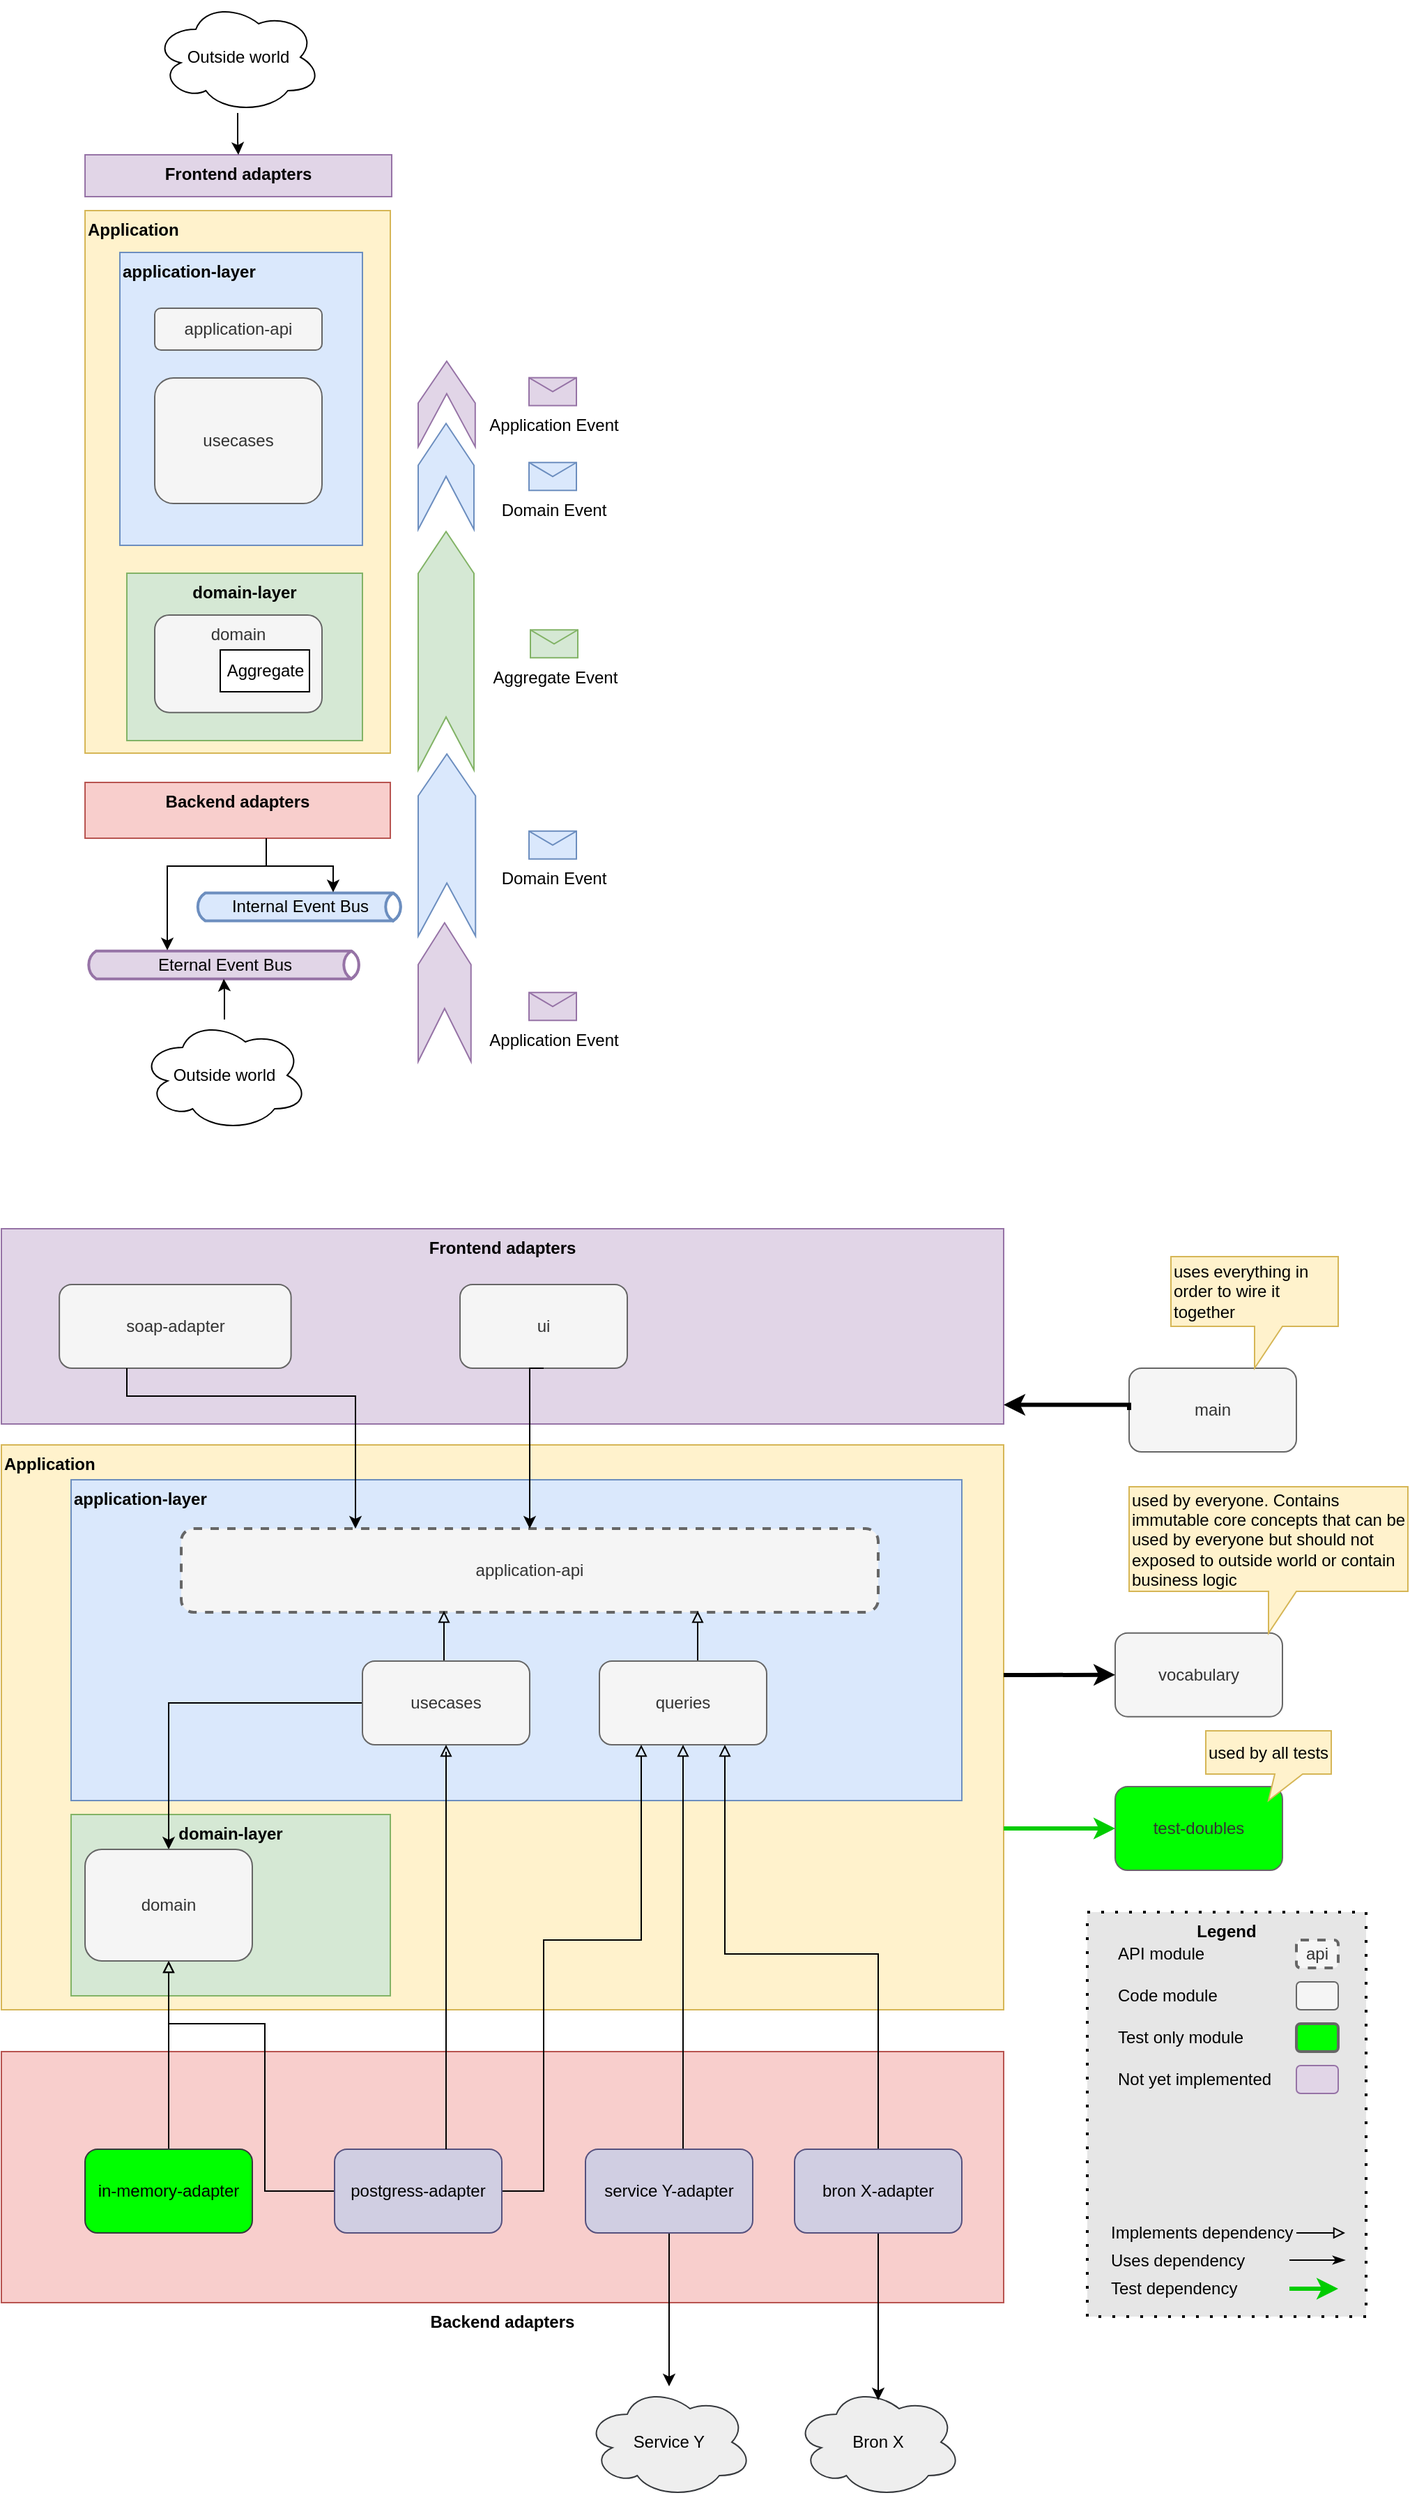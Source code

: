 <mxfile version="13.7.9" type="device"><diagram id="AAR1mRfeiqQyKMKh30_z" name="Page-1"><mxGraphModel dx="1928" dy="2856" grid="1" gridSize="10" guides="1" tooltips="1" connect="1" arrows="1" fold="1" page="1" pageScale="1" pageWidth="827" pageHeight="1169" math="0" shadow="0"><root><mxCell id="0"/><mxCell id="1" parent="0"/><mxCell id="dkDEsUe8K2UwR5xSYzfA-41" value="Backend adapters" style="rounded=0;whiteSpace=wrap;html=1;fontStyle=1;verticalAlign=top;fillColor=#f8cecc;strokeColor=#b85450;align=center;labelPosition=center;verticalLabelPosition=bottom;" parent="1" vertex="1"><mxGeometry x="841" y="710" width="719" height="180" as="geometry"/></mxCell><mxCell id="dkDEsUe8K2UwR5xSYzfA-44" value="&lt;b&gt;Application&lt;/b&gt;" style="rounded=0;whiteSpace=wrap;html=1;fillColor=#fff2cc;strokeColor=#d6b656;verticalAlign=top;align=left;" parent="1" vertex="1"><mxGeometry x="841" y="275" width="719" height="405" as="geometry"/></mxCell><mxCell id="dkDEsUe8K2UwR5xSYzfA-39" value="&lt;b&gt;domain-layer&lt;/b&gt;" style="rounded=0;whiteSpace=wrap;html=1;fillColor=#d5e8d4;strokeColor=#82b366;verticalAlign=top;" parent="1" vertex="1"><mxGeometry x="891" y="540" width="229" height="130" as="geometry"/></mxCell><mxCell id="dkDEsUe8K2UwR5xSYzfA-38" value="&lt;b&gt;application-layer&lt;/b&gt;" style="rounded=0;whiteSpace=wrap;html=1;fillColor=#dae8fc;strokeColor=#6c8ebf;align=left;verticalAlign=top;" parent="1" vertex="1"><mxGeometry x="891" y="300" width="639" height="230" as="geometry"/></mxCell><mxCell id="dkDEsUe8K2UwR5xSYzfA-35" value="" style="group;align=center;verticalAlign=middle;" parent="1" vertex="1" connectable="0"><mxGeometry x="841" y="120" width="719" height="140" as="geometry"/></mxCell><mxCell id="dkDEsUe8K2UwR5xSYzfA-36" value="Frontend adapters" style="rounded=0;whiteSpace=wrap;html=1;fontStyle=1;verticalAlign=top;fillColor=#e1d5e7;strokeColor=#9673a6;align=center;" parent="dkDEsUe8K2UwR5xSYzfA-35" vertex="1"><mxGeometry width="719" height="140" as="geometry"/></mxCell><mxCell id="dkDEsUe8K2UwR5xSYzfA-6" value="soap-adapter" style="rounded=1;whiteSpace=wrap;html=1;fillColor=#f5f5f5;strokeColor=#666666;fontColor=#333333;" parent="dkDEsUe8K2UwR5xSYzfA-35" vertex="1"><mxGeometry x="41.561" y="40" width="166.243" height="60" as="geometry"/></mxCell><mxCell id="dkDEsUe8K2UwR5xSYzfA-28" value="ui" style="rounded=1;whiteSpace=wrap;html=1;fillColor=#f5f5f5;strokeColor=#666666;fontColor=#333333;" parent="dkDEsUe8K2UwR5xSYzfA-35" vertex="1"><mxGeometry x="329" y="40" width="120" height="60" as="geometry"/></mxCell><mxCell id="afunvuE3y6TMBr8Yz1NC-7" value="&lt;b&gt;Application&lt;/b&gt;" style="whiteSpace=wrap;html=1;fillColor=#fff2cc;strokeColor=#d6b656;verticalAlign=top;align=left;" parent="1" vertex="1"><mxGeometry x="901" y="-610" width="219" height="389" as="geometry"/></mxCell><mxCell id="afunvuE3y6TMBr8Yz1NC-16" value="&lt;b&gt;application-layer&lt;/b&gt;" style="rounded=0;whiteSpace=wrap;html=1;fillColor=#dae8fc;strokeColor=#6c8ebf;align=left;verticalAlign=top;" parent="1" vertex="1"><mxGeometry x="926" y="-580" width="174" height="210" as="geometry"/></mxCell><mxCell id="_h3SEyI8OXXGZofV5A0L-3" value="" style="group;verticalAlign=top;align=left;" parent="1" vertex="1" connectable="0"><mxGeometry x="901" y="-200" width="219" height="40" as="geometry"/></mxCell><mxCell id="afunvuE3y6TMBr8Yz1NC-12" value="Backend adapters" style="rounded=0;whiteSpace=wrap;html=1;fontStyle=1;verticalAlign=top;fillColor=#f8cecc;strokeColor=#b85450;align=center;" parent="_h3SEyI8OXXGZofV5A0L-3" vertex="1"><mxGeometry width="219.0" height="40" as="geometry"/></mxCell><mxCell id="afunvuE3y6TMBr8Yz1NC-17" value="&lt;b&gt;domain-layer&lt;/b&gt;" style="rounded=0;whiteSpace=wrap;html=1;fillColor=#d5e8d4;strokeColor=#82b366;verticalAlign=top;" parent="1" vertex="1"><mxGeometry x="931" y="-350" width="169" height="120" as="geometry"/></mxCell><mxCell id="_h3SEyI8OXXGZofV5A0L-2" value="" style="group;align=center;verticalAlign=middle;" parent="1" vertex="1" connectable="0"><mxGeometry x="901" y="-650" width="259" height="30" as="geometry"/></mxCell><mxCell id="afunvuE3y6TMBr8Yz1NC-13" value="Frontend adapters" style="rounded=0;whiteSpace=wrap;html=1;fontStyle=1;verticalAlign=top;fillColor=#e1d5e7;strokeColor=#9673a6;align=center;" parent="_h3SEyI8OXXGZofV5A0L-2" vertex="1"><mxGeometry width="220" height="30" as="geometry"/></mxCell><mxCell id="afunvuE3y6TMBr8Yz1NC-4" value="usecases" style="rounded=1;whiteSpace=wrap;html=1;fillColor=#f5f5f5;strokeColor=#666666;fontColor=#333333;" parent="1" vertex="1"><mxGeometry x="951" y="-490" width="120" height="90" as="geometry"/></mxCell><mxCell id="afunvuE3y6TMBr8Yz1NC-3" value="application-api" style="rounded=1;whiteSpace=wrap;html=1;fillColor=#f5f5f5;strokeColor=#666666;fontColor=#333333;" parent="1" vertex="1"><mxGeometry x="951" y="-540" width="120" height="30" as="geometry"/></mxCell><mxCell id="afunvuE3y6TMBr8Yz1NC-6" value="domain" style="rounded=1;whiteSpace=wrap;html=1;fillColor=#f5f5f5;strokeColor=#666666;fontColor=#333333;verticalAlign=top;" parent="1" vertex="1"><mxGeometry x="951" y="-320" width="120" height="69.83" as="geometry"/></mxCell><mxCell id="dkDEsUe8K2UwR5xSYzfA-8" style="edgeStyle=orthogonalEdgeStyle;rounded=0;orthogonalLoop=1;jettySize=auto;html=1;entryX=0.25;entryY=0;entryDx=0;entryDy=0;" parent="1" source="dkDEsUe8K2UwR5xSYzfA-6" target="dkDEsUe8K2UwR5xSYzfA-7" edge="1"><mxGeometry relative="1" as="geometry"><Array as="points"><mxPoint x="931" y="240"/><mxPoint x="1095" y="240"/></Array></mxGeometry></mxCell><mxCell id="dkDEsUe8K2UwR5xSYzfA-7" value="application-api" style="rounded=1;whiteSpace=wrap;html=1;fillColor=#f5f5f5;strokeColor=#666666;fontColor=#333333;dashed=1;strokeWidth=2;" parent="1" vertex="1"><mxGeometry x="970" y="335" width="500" height="60" as="geometry"/></mxCell><mxCell id="dkDEsUe8K2UwR5xSYzfA-16" style="edgeStyle=orthogonalEdgeStyle;rounded=0;orthogonalLoop=1;jettySize=auto;html=1;endArrow=block;endFill=0;exitX=0.5;exitY=0;exitDx=0;exitDy=0;entryX=0.5;entryY=1;entryDx=0;entryDy=0;" parent="1" source="dkDEsUe8K2UwR5xSYzfA-9" edge="1" target="dkDEsUe8K2UwR5xSYzfA-15"><mxGeometry relative="1" as="geometry"><mxPoint x="961" y="640" as="targetPoint"/><Array as="points"/></mxGeometry></mxCell><mxCell id="dkDEsUe8K2UwR5xSYzfA-10" value="vocabulary" style="rounded=1;whiteSpace=wrap;html=1;fillColor=#f5f5f5;strokeColor=#666666;fontColor=#333333;" parent="1" vertex="1"><mxGeometry x="1640" y="409.83" width="120" height="60" as="geometry"/></mxCell><mxCell id="dkDEsUe8K2UwR5xSYzfA-25" style="edgeStyle=orthogonalEdgeStyle;rounded=0;orthogonalLoop=1;jettySize=auto;html=1;strokeColor=#000000;strokeWidth=1;endArrow=block;endFill=0;entryX=0.377;entryY=0.983;entryDx=0;entryDy=0;entryPerimeter=0;" parent="1" source="dkDEsUe8K2UwR5xSYzfA-12" target="dkDEsUe8K2UwR5xSYzfA-7" edge="1"><mxGeometry relative="1" as="geometry"><mxPoint x="1229" y="400" as="targetPoint"/><Array as="points"><mxPoint x="1159" y="410"/></Array></mxGeometry></mxCell><mxCell id="dkDEsUe8K2UwR5xSYzfA-26" style="edgeStyle=orthogonalEdgeStyle;rounded=0;orthogonalLoop=1;jettySize=auto;html=1;strokeColor=#000000;strokeWidth=1;" parent="1" source="dkDEsUe8K2UwR5xSYzfA-12" target="dkDEsUe8K2UwR5xSYzfA-15" edge="1"><mxGeometry relative="1" as="geometry"/></mxCell><mxCell id="dkDEsUe8K2UwR5xSYzfA-12" value="usecases" style="rounded=1;whiteSpace=wrap;html=1;fillColor=#f5f5f5;strokeColor=#666666;fontColor=#333333;" parent="1" vertex="1"><mxGeometry x="1100" y="430" width="120" height="60" as="geometry"/></mxCell><mxCell id="dkDEsUe8K2UwR5xSYzfA-17" style="edgeStyle=orthogonalEdgeStyle;rounded=0;orthogonalLoop=1;jettySize=auto;html=1;endArrow=block;endFill=0;entryX=0.741;entryY=0.983;entryDx=0;entryDy=0;entryPerimeter=0;" parent="1" source="dkDEsUe8K2UwR5xSYzfA-13" target="dkDEsUe8K2UwR5xSYzfA-7" edge="1"><mxGeometry relative="1" as="geometry"><mxPoint x="1229" y="400" as="targetPoint"/><Array as="points"><mxPoint x="1341" y="410"/></Array></mxGeometry></mxCell><mxCell id="dkDEsUe8K2UwR5xSYzfA-13" value="queries" style="rounded=1;whiteSpace=wrap;html=1;fillColor=#f5f5f5;strokeColor=#666666;fontColor=#333333;" parent="1" vertex="1"><mxGeometry x="1270" y="430" width="120" height="60" as="geometry"/></mxCell><mxCell id="dkDEsUe8K2UwR5xSYzfA-15" value="domain" style="rounded=1;whiteSpace=wrap;html=1;fillColor=#f5f5f5;strokeColor=#666666;fontColor=#333333;" parent="1" vertex="1"><mxGeometry x="901" y="565.003" width="120" height="80" as="geometry"/></mxCell><mxCell id="dkDEsUe8K2UwR5xSYzfA-24" value="test-doubles" style="rounded=1;whiteSpace=wrap;html=1;fillColor=#00FF00;strokeColor=#666666;fontColor=#333333;" parent="1" vertex="1"><mxGeometry x="1640" y="520" width="120" height="60" as="geometry"/></mxCell><mxCell id="dkDEsUe8K2UwR5xSYzfA-29" style="edgeStyle=orthogonalEdgeStyle;rounded=0;orthogonalLoop=1;jettySize=auto;html=1;entryX=0.5;entryY=0;entryDx=0;entryDy=0;strokeColor=#000000;strokeWidth=1;exitX=0.5;exitY=1;exitDx=0;exitDy=0;" parent="1" source="dkDEsUe8K2UwR5xSYzfA-28" target="dkDEsUe8K2UwR5xSYzfA-7" edge="1"><mxGeometry relative="1" as="geometry"><Array as="points"><mxPoint x="1220" y="220"/></Array></mxGeometry></mxCell><mxCell id="dkDEsUe8K2UwR5xSYzfA-30" value="main" style="rounded=1;whiteSpace=wrap;html=1;fillColor=#f5f5f5;strokeColor=#666666;fontColor=#333333;" parent="1" vertex="1"><mxGeometry x="1650" y="220" width="120" height="60" as="geometry"/></mxCell><mxCell id="dkDEsUe8K2UwR5xSYzfA-31" value="used by everyone. Contains immutable core concepts that can be used by everyone but should not exposed to outside world or contain business logic" style="shape=callout;whiteSpace=wrap;html=1;perimeter=calloutPerimeter;fillColor=#fff2cc;strokeColor=#d6b656;align=left;" parent="1" vertex="1"><mxGeometry x="1650" y="305" width="200" height="105" as="geometry"/></mxCell><mxCell id="dkDEsUe8K2UwR5xSYzfA-32" value="uses everything in order to wire it together" style="shape=callout;whiteSpace=wrap;html=1;perimeter=calloutPerimeter;fillColor=#fff2cc;strokeColor=#d6b656;align=left;" parent="1" vertex="1"><mxGeometry x="1680" y="140" width="120" height="80" as="geometry"/></mxCell><mxCell id="dkDEsUe8K2UwR5xSYzfA-33" value="used by all tests" style="shape=callout;whiteSpace=wrap;html=1;perimeter=calloutPerimeter;fillColor=#fff2cc;strokeColor=#d6b656;align=left;size=19;position=0.55;" parent="1" vertex="1"><mxGeometry x="1705" y="480" width="90" height="50" as="geometry"/></mxCell><mxCell id="dkDEsUe8K2UwR5xSYzfA-45" style="edgeStyle=orthogonalEdgeStyle;rounded=0;orthogonalLoop=1;jettySize=auto;html=1;entryX=0;entryY=0.5;entryDx=0;entryDy=0;strokeWidth=3;" parent="1" target="dkDEsUe8K2UwR5xSYzfA-10" edge="1"><mxGeometry relative="1" as="geometry"><mxPoint x="1560" y="440" as="sourcePoint"/><mxPoint x="720" y="460" as="targetPoint"/><Array as="points"><mxPoint x="1580" y="440"/><mxPoint x="1580" y="440"/></Array></mxGeometry></mxCell><mxCell id="dkDEsUe8K2UwR5xSYzfA-46" style="edgeStyle=orthogonalEdgeStyle;rounded=0;orthogonalLoop=1;jettySize=auto;html=1;strokeWidth=3;exitX=0;exitY=0.5;exitDx=0;exitDy=0;entryX=1;entryY=0.25;entryDx=0;entryDy=0;" parent="1" source="dkDEsUe8K2UwR5xSYzfA-30" edge="1"><mxGeometry relative="1" as="geometry"><mxPoint x="720" y="230" as="sourcePoint"/><mxPoint x="1560" y="246.25" as="targetPoint"/><Array as="points"><mxPoint x="1650" y="246"/></Array></mxGeometry></mxCell><mxCell id="dkDEsUe8K2UwR5xSYzfA-47" style="edgeStyle=orthogonalEdgeStyle;rounded=0;orthogonalLoop=1;jettySize=auto;html=1;entryX=0;entryY=0.5;entryDx=0;entryDy=0;strokeWidth=3;exitX=1;exitY=1;exitDx=0;exitDy=0;fontColor=#00CC00;strokeColor=#00CC00;" parent="1" target="dkDEsUe8K2UwR5xSYzfA-24" edge="1"><mxGeometry relative="1" as="geometry"><mxPoint x="1560" y="550" as="sourcePoint"/><mxPoint x="1650" y="449.83" as="targetPoint"/><Array as="points"><mxPoint x="1640" y="550"/></Array></mxGeometry></mxCell><mxCell id="dkDEsUe8K2UwR5xSYzfA-9" value="in-memory-adapter" style="rounded=1;whiteSpace=wrap;html=1;strokeColor=#36393d;fillColor=#00FF00;" parent="1" vertex="1"><mxGeometry x="901" y="780" width="120" height="60" as="geometry"/></mxCell><mxCell id="SEL_zCSlyH6_-JWHvYZ7-30" style="edgeStyle=orthogonalEdgeStyle;rounded=0;orthogonalLoop=1;jettySize=auto;html=1;endArrow=block;endFill=0;strokeColor=#000000;entryX=0.5;entryY=1;entryDx=0;entryDy=0;exitX=0;exitY=0.5;exitDx=0;exitDy=0;" parent="1" source="SEL_zCSlyH6_-JWHvYZ7-3" target="dkDEsUe8K2UwR5xSYzfA-15" edge="1"><mxGeometry relative="1" as="geometry"><mxPoint x="960" y="640" as="targetPoint"/><Array as="points"><mxPoint x="1030" y="810"/><mxPoint x="1030" y="690"/><mxPoint x="961" y="690"/></Array></mxGeometry></mxCell><mxCell id="Rr0Jbu87Zmp-oVtDLC-t-11" style="edgeStyle=orthogonalEdgeStyle;rounded=0;orthogonalLoop=1;jettySize=auto;html=1;entryX=0.25;entryY=1;entryDx=0;entryDy=0;startArrow=none;startFill=0;endArrow=block;endFill=0;exitX=1;exitY=0.5;exitDx=0;exitDy=0;" edge="1" parent="1" source="SEL_zCSlyH6_-JWHvYZ7-3" target="dkDEsUe8K2UwR5xSYzfA-13"><mxGeometry relative="1" as="geometry"><Array as="points"><mxPoint x="1230" y="810"/><mxPoint x="1230" y="630"/><mxPoint x="1300" y="630"/></Array></mxGeometry></mxCell><mxCell id="SEL_zCSlyH6_-JWHvYZ7-3" value="postgress-adapter" style="rounded=1;whiteSpace=wrap;html=1;fillColor=#d0cee2;strokeColor=#56517e;" parent="1" vertex="1"><mxGeometry x="1080" y="780" width="120" height="60" as="geometry"/></mxCell><mxCell id="SEL_zCSlyH6_-JWHvYZ7-4" style="edgeStyle=orthogonalEdgeStyle;rounded=0;orthogonalLoop=1;jettySize=auto;html=1;endArrow=block;endFill=0;entryX=0.5;entryY=1;entryDx=0;entryDy=0;" parent="1" target="dkDEsUe8K2UwR5xSYzfA-12" edge="1"><mxGeometry relative="1" as="geometry"><mxPoint x="1160" y="490" as="targetPoint"/><Array as="points"><mxPoint x="1160" y="495"/></Array><mxPoint x="1160" y="780" as="sourcePoint"/></mxGeometry></mxCell><mxCell id="SEL_zCSlyH6_-JWHvYZ7-27" value="" style="group" parent="1" vertex="1" connectable="0"><mxGeometry x="1640" y="630" width="180" height="270" as="geometry"/></mxCell><mxCell id="SEL_zCSlyH6_-JWHvYZ7-12" value="Legend" style="rounded=0;whiteSpace=wrap;html=1;dashed=1;strokeWidth=2;gradientColor=none;verticalAlign=top;fontStyle=1;dashPattern=1 4;fillColor=#E6E6E6;" parent="SEL_zCSlyH6_-JWHvYZ7-27" vertex="1"><mxGeometry x="-20" y="-20" width="200" height="290" as="geometry"/></mxCell><mxCell id="SEL_zCSlyH6_-JWHvYZ7-10" value="" style="rounded=1;whiteSpace=wrap;html=1;fillColor=#e1d5e7;strokeColor=#9673a6;" parent="SEL_zCSlyH6_-JWHvYZ7-27" vertex="1"><mxGeometry x="130" y="90" width="30" height="20" as="geometry"/></mxCell><mxCell id="SEL_zCSlyH6_-JWHvYZ7-11" value="api" style="rounded=1;whiteSpace=wrap;html=1;fillColor=#f5f5f5;strokeColor=#666666;fontColor=#333333;gradientColor=none;dashed=1;strokeWidth=2;" parent="SEL_zCSlyH6_-JWHvYZ7-27" vertex="1"><mxGeometry x="130" width="30" height="20" as="geometry"/></mxCell><mxCell id="SEL_zCSlyH6_-JWHvYZ7-15" value="Not yet implemented" style="text;html=1;strokeColor=none;fillColor=none;align=left;verticalAlign=middle;whiteSpace=wrap;rounded=0;dashed=1;" parent="SEL_zCSlyH6_-JWHvYZ7-27" vertex="1"><mxGeometry y="90" width="120" height="20" as="geometry"/></mxCell><mxCell id="SEL_zCSlyH6_-JWHvYZ7-16" value="API module" style="text;html=1;strokeColor=none;fillColor=none;align=left;verticalAlign=middle;whiteSpace=wrap;rounded=0;dashed=1;" parent="SEL_zCSlyH6_-JWHvYZ7-27" vertex="1"><mxGeometry width="120" height="20" as="geometry"/></mxCell><mxCell id="SEL_zCSlyH6_-JWHvYZ7-22" value="" style="rounded=1;whiteSpace=wrap;html=1;fillColor=#00FF00;strokeColor=#666666;fontColor=#333333;gradientColor=none;strokeWidth=2;" parent="SEL_zCSlyH6_-JWHvYZ7-27" vertex="1"><mxGeometry x="130" y="60" width="30" height="20" as="geometry"/></mxCell><mxCell id="SEL_zCSlyH6_-JWHvYZ7-23" value="Test only module" style="text;html=1;strokeColor=none;fillColor=none;align=left;verticalAlign=middle;whiteSpace=wrap;rounded=0;dashed=1;" parent="SEL_zCSlyH6_-JWHvYZ7-27" vertex="1"><mxGeometry y="60" width="120" height="20" as="geometry"/></mxCell><mxCell id="SEL_zCSlyH6_-JWHvYZ7-25" value="" style="rounded=1;whiteSpace=wrap;html=1;fillColor=#f5f5f5;strokeColor=#666666;fontColor=#333333;" parent="SEL_zCSlyH6_-JWHvYZ7-27" vertex="1"><mxGeometry x="130" y="30" width="30" height="20" as="geometry"/></mxCell><mxCell id="SEL_zCSlyH6_-JWHvYZ7-26" value="Code module" style="text;html=1;strokeColor=none;fillColor=none;align=left;verticalAlign=middle;whiteSpace=wrap;rounded=0;dashed=1;" parent="SEL_zCSlyH6_-JWHvYZ7-27" vertex="1"><mxGeometry y="30" width="120" height="20" as="geometry"/></mxCell><mxCell id="SEL_zCSlyH6_-JWHvYZ7-28" value="" style="group" parent="1" vertex="1" connectable="0"><mxGeometry x="1635" y="830" width="170" height="60" as="geometry"/></mxCell><mxCell id="SEL_zCSlyH6_-JWHvYZ7-14" value="Uses dependency" style="text;html=1;strokeColor=none;fillColor=none;align=left;verticalAlign=middle;whiteSpace=wrap;rounded=0;dashed=1;" parent="SEL_zCSlyH6_-JWHvYZ7-28" vertex="1"><mxGeometry y="20" width="115" height="20" as="geometry"/></mxCell><mxCell id="SEL_zCSlyH6_-JWHvYZ7-17" style="edgeStyle=orthogonalEdgeStyle;rounded=0;orthogonalLoop=1;jettySize=auto;html=1;endArrow=block;endFill=0;exitX=1;exitY=0.5;exitDx=0;exitDy=0;" parent="SEL_zCSlyH6_-JWHvYZ7-28" source="SEL_zCSlyH6_-JWHvYZ7-18" edge="1"><mxGeometry relative="1" as="geometry"><mxPoint x="170" y="10" as="targetPoint"/><Array as="points"/><mxPoint x="130" y="10" as="sourcePoint"/></mxGeometry></mxCell><mxCell id="SEL_zCSlyH6_-JWHvYZ7-18" value="Implements dependency" style="text;html=1;strokeColor=none;fillColor=none;align=left;verticalAlign=middle;whiteSpace=wrap;rounded=0;dashed=1;" parent="SEL_zCSlyH6_-JWHvYZ7-28" vertex="1"><mxGeometry width="135" height="20" as="geometry"/></mxCell><mxCell id="SEL_zCSlyH6_-JWHvYZ7-19" style="edgeStyle=orthogonalEdgeStyle;rounded=0;orthogonalLoop=1;jettySize=auto;html=1;endArrow=classicThin;endFill=1;" parent="SEL_zCSlyH6_-JWHvYZ7-28" edge="1"><mxGeometry relative="1" as="geometry"><mxPoint x="170" y="29.5" as="targetPoint"/><Array as="points"><mxPoint x="130" y="29.5"/></Array><mxPoint x="130" y="29.5" as="sourcePoint"/></mxGeometry></mxCell><mxCell id="SEL_zCSlyH6_-JWHvYZ7-20" style="edgeStyle=orthogonalEdgeStyle;rounded=0;orthogonalLoop=1;jettySize=auto;html=1;strokeWidth=3;fontColor=#00CC00;strokeColor=#00CC00;" parent="SEL_zCSlyH6_-JWHvYZ7-28" edge="1"><mxGeometry relative="1" as="geometry"><mxPoint x="130" y="50" as="sourcePoint"/><mxPoint x="165" y="50" as="targetPoint"/><Array as="points"><mxPoint x="130" y="50"/><mxPoint x="130" y="50"/></Array></mxGeometry></mxCell><mxCell id="SEL_zCSlyH6_-JWHvYZ7-21" value="Test dependency" style="text;html=1;strokeColor=none;fillColor=none;align=left;verticalAlign=middle;whiteSpace=wrap;rounded=0;dashed=1;" parent="SEL_zCSlyH6_-JWHvYZ7-28" vertex="1"><mxGeometry y="40" width="110" height="20" as="geometry"/></mxCell><mxCell id="l4J0X7kYDwYKSjr2Qz9q-7" value="Internal Event Bus" style="html=1;outlineConnect=0;fillColor=#dae8fc;strokeColor=#6c8ebf;gradientDirection=north;strokeWidth=2;shape=mxgraph.networks.bus;gradientColor=none;gradientDirection=north;perimeter=backbonePerimeter;backboneSize=20;" parent="1" vertex="1"><mxGeometry x="979.25" y="-120.75" width="150.75" height="20" as="geometry"/></mxCell><mxCell id="l4J0X7kYDwYKSjr2Qz9q-8" value="Aggregate" style="html=1;strokeColor=#000000;fontColor=#000000;" parent="1" vertex="1"><mxGeometry x="998" y="-295" width="64" height="30" as="geometry"/></mxCell><mxCell id="l4J0X7kYDwYKSjr2Qz9q-31" style="edgeStyle=orthogonalEdgeStyle;rounded=0;orthogonalLoop=1;jettySize=auto;html=1;fontColor=#000000;" parent="1" source="l4J0X7kYDwYKSjr2Qz9q-9" target="afunvuE3y6TMBr8Yz1NC-13" edge="1"><mxGeometry relative="1" as="geometry"/></mxCell><mxCell id="l4J0X7kYDwYKSjr2Qz9q-9" value="Outside world" style="ellipse;shape=cloud;whiteSpace=wrap;html=1;strokeColor=#000000;fontColor=#000000;" parent="1" vertex="1"><mxGeometry x="950.5" y="-760" width="120" height="80" as="geometry"/></mxCell><mxCell id="l4J0X7kYDwYKSjr2Qz9q-12" value="Eternal Event Bus" style="html=1;outlineConnect=0;fillColor=#e1d5e7;strokeColor=#9673a6;gradientDirection=north;strokeWidth=2;shape=mxgraph.networks.bus;gradientColor=none;gradientDirection=north;perimeter=backbonePerimeter;backboneSize=20;" parent="1" vertex="1"><mxGeometry x="901" y="-79.18" width="199" height="20" as="geometry"/></mxCell><mxCell id="l4J0X7kYDwYKSjr2Qz9q-33" style="edgeStyle=orthogonalEdgeStyle;rounded=0;orthogonalLoop=1;jettySize=auto;html=1;fontColor=#000000;" parent="1" source="l4J0X7kYDwYKSjr2Qz9q-32" target="l4J0X7kYDwYKSjr2Qz9q-12" edge="1"><mxGeometry relative="1" as="geometry"/></mxCell><mxCell id="l4J0X7kYDwYKSjr2Qz9q-32" value="Outside world" style="ellipse;shape=cloud;whiteSpace=wrap;html=1;strokeColor=#000000;fontColor=#000000;" parent="1" vertex="1"><mxGeometry x="941" y="-30" width="120" height="80" as="geometry"/></mxCell><mxCell id="l4J0X7kYDwYKSjr2Qz9q-34" style="edgeStyle=orthogonalEdgeStyle;rounded=0;orthogonalLoop=1;jettySize=auto;html=1;fontColor=#000000;" parent="1" source="afunvuE3y6TMBr8Yz1NC-12" target="l4J0X7kYDwYKSjr2Qz9q-7" edge="1"><mxGeometry relative="1" as="geometry"><Array as="points"><mxPoint x="1031" y="-140"/><mxPoint x="1079" y="-140"/></Array></mxGeometry></mxCell><mxCell id="l4J0X7kYDwYKSjr2Qz9q-35" style="edgeStyle=orthogonalEdgeStyle;rounded=0;orthogonalLoop=1;jettySize=auto;html=1;fontColor=#000000;" parent="1" source="afunvuE3y6TMBr8Yz1NC-12" target="l4J0X7kYDwYKSjr2Qz9q-12" edge="1"><mxGeometry relative="1" as="geometry"><Array as="points"><mxPoint x="1031" y="-140"/><mxPoint x="960" y="-140"/></Array></mxGeometry></mxCell><mxCell id="l4J0X7kYDwYKSjr2Qz9q-39" value="" style="group" parent="1" vertex="1" connectable="0"><mxGeometry x="1140" y="-502" width="114.5" height="502.135" as="geometry"/></mxCell><mxCell id="l4J0X7kYDwYKSjr2Qz9q-24" value="" style="html=1;shadow=0;dashed=0;align=center;verticalAlign=middle;shape=mxgraph.arrows2.arrow;dy=0;dx=30;notch=38;strokeColor=#82b366;rotation=-90;textDirection=ltr;labelPosition=center;verticalLabelPosition=middle;fillColor=#d5e8d4;" parent="l4J0X7kYDwYKSjr2Qz9q-39" vertex="1"><mxGeometry x="-65.5" y="187.63" width="171" height="40" as="geometry"/></mxCell><mxCell id="l4J0X7kYDwYKSjr2Qz9q-2" value="Domain Event" style="verticalLabelPosition=bottom;shadow=0;dashed=0;align=center;html=1;verticalAlign=top;strokeWidth=1;shape=mxgraph.mockup.misc.mail2;strokeColor=#6c8ebf;fillColor=#dae8fc;" parent="l4J0X7kYDwYKSjr2Qz9q-39" vertex="1"><mxGeometry x="79.5" y="72.63" width="34" height="20" as="geometry"/></mxCell><mxCell id="l4J0X7kYDwYKSjr2Qz9q-4" value="Aggregate Event" style="verticalLabelPosition=bottom;shadow=0;dashed=0;align=center;html=1;verticalAlign=top;strokeWidth=1;shape=mxgraph.mockup.misc.mail2;strokeColor=#82b366;fillColor=#d5e8d4;" parent="l4J0X7kYDwYKSjr2Qz9q-39" vertex="1"><mxGeometry x="80.5" y="192.63" width="34" height="20" as="geometry"/></mxCell><mxCell id="l4J0X7kYDwYKSjr2Qz9q-23" value="" style="html=1;shadow=0;dashed=0;align=center;verticalAlign=middle;shape=mxgraph.arrows2.arrow;dy=0;dx=30;notch=38;strokeColor=#6c8ebf;rotation=-90;textDirection=ltr;labelPosition=center;verticalLabelPosition=middle;fillColor=#dae8fc;" parent="l4J0X7kYDwYKSjr2Qz9q-39" vertex="1"><mxGeometry x="-18" y="62.63" width="76" height="40" as="geometry"/></mxCell><mxCell id="l4J0X7kYDwYKSjr2Qz9q-25" value="" style="html=1;shadow=0;dashed=0;align=center;verticalAlign=middle;shape=mxgraph.arrows2.arrow;dy=0;dx=30;notch=38;strokeColor=#6c8ebf;rotation=-90;textDirection=ltr;labelPosition=center;verticalLabelPosition=middle;fillColor=#dae8fc;" parent="l4J0X7kYDwYKSjr2Qz9q-39" vertex="1"><mxGeometry x="-44.68" y="326.33" width="130.5" height="41.12" as="geometry"/></mxCell><mxCell id="l4J0X7kYDwYKSjr2Qz9q-26" value="" style="html=1;shadow=0;dashed=0;align=center;verticalAlign=middle;shape=mxgraph.arrows2.arrow;dy=0;dx=30;notch=38;strokeColor=#9673a6;rotation=-90;textDirection=ltr;labelPosition=center;verticalLabelPosition=middle;fillColor=#e1d5e7;" parent="l4J0X7kYDwYKSjr2Qz9q-39" vertex="1"><mxGeometry x="-30.81" y="433.45" width="99.5" height="37.87" as="geometry"/></mxCell><mxCell id="l4J0X7kYDwYKSjr2Qz9q-27" value="Domain Event" style="verticalLabelPosition=bottom;shadow=0;dashed=0;align=center;html=1;verticalAlign=top;strokeWidth=1;shape=mxgraph.mockup.misc.mail2;strokeColor=#6c8ebf;fillColor=#dae8fc;" parent="l4J0X7kYDwYKSjr2Qz9q-39" vertex="1"><mxGeometry x="79.5" y="336.89" width="34" height="20" as="geometry"/></mxCell><mxCell id="l4J0X7kYDwYKSjr2Qz9q-28" value="Application Event" style="verticalLabelPosition=bottom;shadow=0;dashed=0;align=center;html=1;verticalAlign=top;strokeWidth=1;shape=mxgraph.mockup.misc.mail2;strokeColor=#9673a6;fillColor=#e1d5e7;" parent="l4J0X7kYDwYKSjr2Qz9q-39" vertex="1"><mxGeometry x="79.5" y="452.63" width="34" height="20" as="geometry"/></mxCell><mxCell id="l4J0X7kYDwYKSjr2Qz9q-36" value="" style="html=1;shadow=0;dashed=0;align=center;verticalAlign=middle;shape=mxgraph.arrows2.arrow;dy=0;dx=30;notch=38;strokeColor=#9673a6;rotation=-90;textDirection=ltr;labelPosition=center;verticalLabelPosition=middle;fillColor=#e1d5e7;" parent="l4J0X7kYDwYKSjr2Qz9q-39" vertex="1"><mxGeometry x="-10.2" y="10.2" width="61.31" height="40.91" as="geometry"/></mxCell><mxCell id="l4J0X7kYDwYKSjr2Qz9q-37" value="Application Event" style="verticalLabelPosition=bottom;shadow=0;dashed=0;align=center;html=1;verticalAlign=top;strokeWidth=1;shape=mxgraph.mockup.misc.mail2;strokeColor=#9673a6;fillColor=#e1d5e7;" parent="l4J0X7kYDwYKSjr2Qz9q-39" vertex="1"><mxGeometry x="79.5" y="11.81" width="34" height="20" as="geometry"/></mxCell><mxCell id="Rr0Jbu87Zmp-oVtDLC-t-2" value="Bron X" style="ellipse;shape=cloud;whiteSpace=wrap;html=1;fillColor=#eeeeee;strokeColor=#36393d;" vertex="1" parent="1"><mxGeometry x="1410" y="950" width="120" height="80" as="geometry"/></mxCell><mxCell id="Rr0Jbu87Zmp-oVtDLC-t-4" style="edgeStyle=orthogonalEdgeStyle;rounded=0;orthogonalLoop=1;jettySize=auto;html=1;endArrow=block;endFill=0;exitX=0.5;exitY=0;exitDx=0;exitDy=0;entryX=0.75;entryY=1;entryDx=0;entryDy=0;" edge="1" parent="1" source="Rr0Jbu87Zmp-oVtDLC-t-3" target="dkDEsUe8K2UwR5xSYzfA-13"><mxGeometry relative="1" as="geometry"><mxPoint x="1160" y="490" as="targetPoint"/><Array as="points"><mxPoint x="1470" y="640"/><mxPoint x="1360" y="640"/></Array></mxGeometry></mxCell><mxCell id="Rr0Jbu87Zmp-oVtDLC-t-6" style="edgeStyle=orthogonalEdgeStyle;rounded=0;orthogonalLoop=1;jettySize=auto;html=1;entryX=0.5;entryY=0.125;entryDx=0;entryDy=0;entryPerimeter=0;startArrow=none;startFill=0;endArrow=classic;endFill=1;" edge="1" parent="1" source="Rr0Jbu87Zmp-oVtDLC-t-3" target="Rr0Jbu87Zmp-oVtDLC-t-2"><mxGeometry relative="1" as="geometry"/></mxCell><mxCell id="Rr0Jbu87Zmp-oVtDLC-t-3" value="bron X-adapter" style="rounded=1;whiteSpace=wrap;html=1;fillColor=#d0cee2;strokeColor=#56517e;" vertex="1" parent="1"><mxGeometry x="1410" y="780" width="120" height="60" as="geometry"/></mxCell><mxCell id="Rr0Jbu87Zmp-oVtDLC-t-7" value="Service Y" style="ellipse;shape=cloud;whiteSpace=wrap;html=1;fillColor=#eeeeee;strokeColor=#36393d;" vertex="1" parent="1"><mxGeometry x="1260" y="950" width="120" height="80" as="geometry"/></mxCell><mxCell id="Rr0Jbu87Zmp-oVtDLC-t-9" style="edgeStyle=orthogonalEdgeStyle;rounded=0;orthogonalLoop=1;jettySize=auto;html=1;startArrow=none;startFill=0;endArrow=classic;endFill=1;" edge="1" parent="1" source="Rr0Jbu87Zmp-oVtDLC-t-8" target="Rr0Jbu87Zmp-oVtDLC-t-7"><mxGeometry relative="1" as="geometry"/></mxCell><mxCell id="Rr0Jbu87Zmp-oVtDLC-t-10" style="edgeStyle=orthogonalEdgeStyle;rounded=0;orthogonalLoop=1;jettySize=auto;html=1;entryX=0.5;entryY=1;entryDx=0;entryDy=0;startArrow=none;startFill=0;endArrow=block;endFill=0;" edge="1" parent="1" source="Rr0Jbu87Zmp-oVtDLC-t-8" target="dkDEsUe8K2UwR5xSYzfA-13"><mxGeometry relative="1" as="geometry"><Array as="points"><mxPoint x="1330" y="720"/><mxPoint x="1330" y="720"/></Array></mxGeometry></mxCell><mxCell id="Rr0Jbu87Zmp-oVtDLC-t-8" value="service Y-adapter" style="rounded=1;whiteSpace=wrap;html=1;fillColor=#d0cee2;strokeColor=#56517e;" vertex="1" parent="1"><mxGeometry x="1260" y="780" width="120" height="60" as="geometry"/></mxCell></root></mxGraphModel></diagram></mxfile>